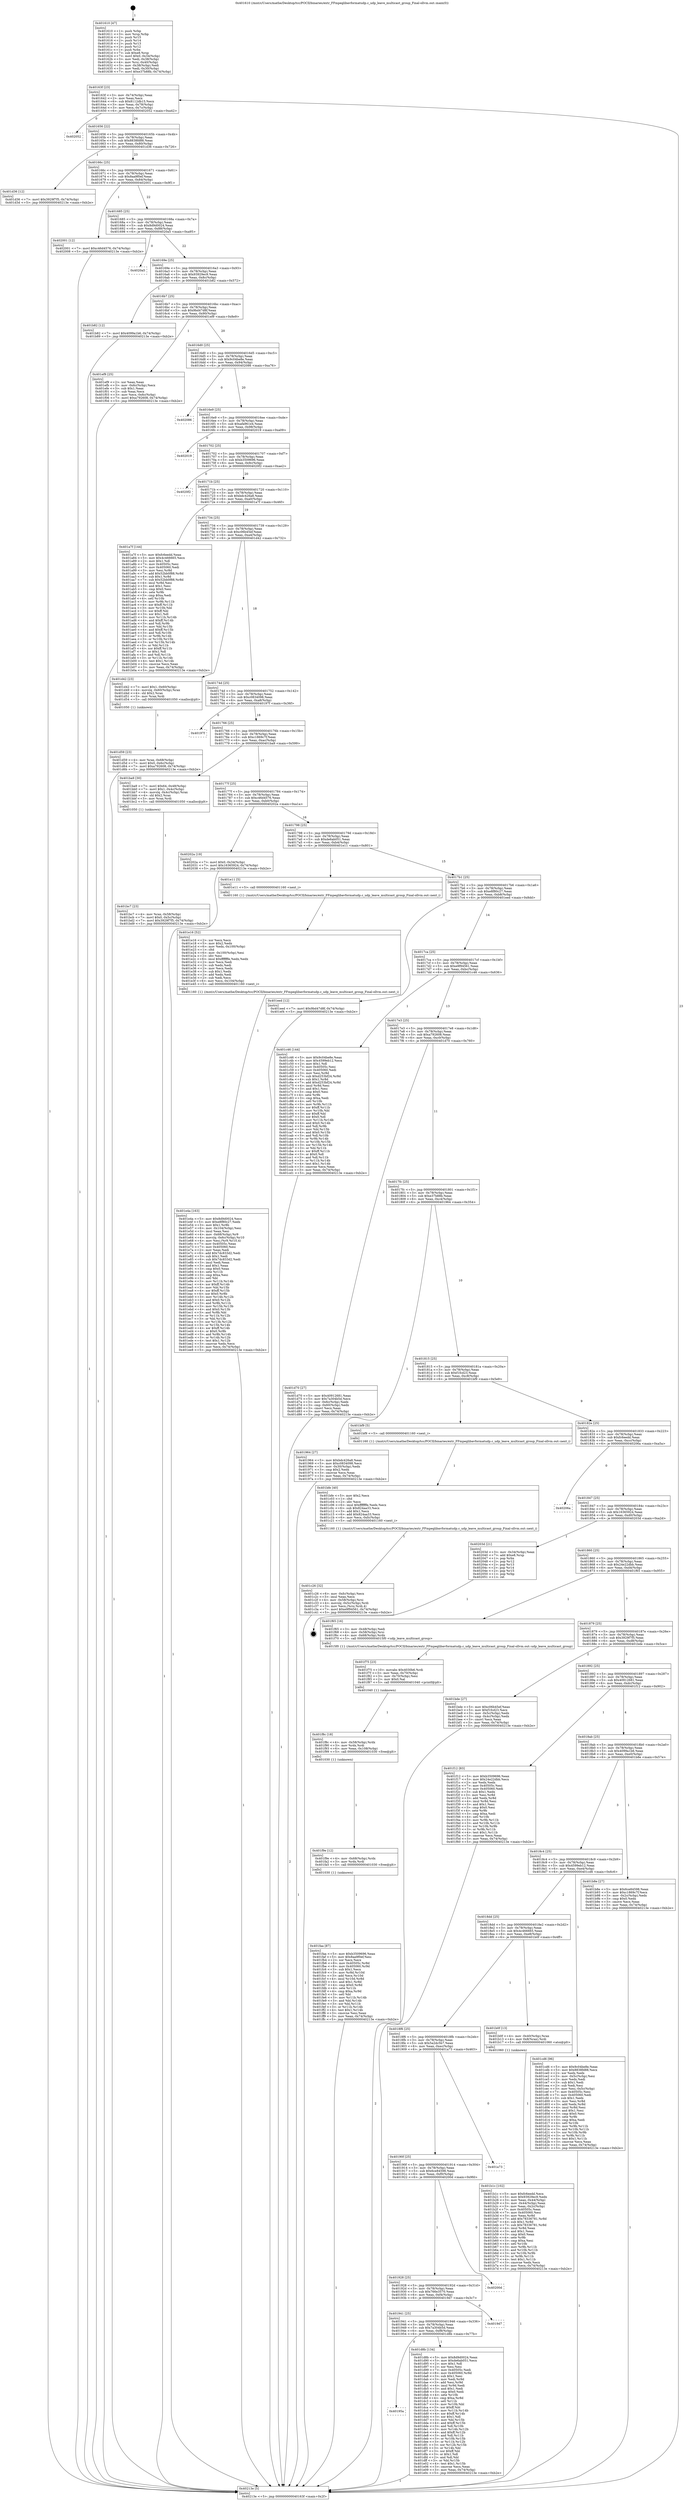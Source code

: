 digraph "0x401610" {
  label = "0x401610 (/mnt/c/Users/mathe/Desktop/tcc/POCII/binaries/extr_FFmpeglibavformatudp.c_udp_leave_multicast_group_Final-ollvm.out::main(0))"
  labelloc = "t"
  node[shape=record]

  Entry [label="",width=0.3,height=0.3,shape=circle,fillcolor=black,style=filled]
  "0x40163f" [label="{
     0x40163f [23]\l
     | [instrs]\l
     &nbsp;&nbsp;0x40163f \<+3\>: mov -0x74(%rbp),%eax\l
     &nbsp;&nbsp;0x401642 \<+2\>: mov %eax,%ecx\l
     &nbsp;&nbsp;0x401644 \<+6\>: sub $0x8112db15,%ecx\l
     &nbsp;&nbsp;0x40164a \<+3\>: mov %eax,-0x78(%rbp)\l
     &nbsp;&nbsp;0x40164d \<+3\>: mov %ecx,-0x7c(%rbp)\l
     &nbsp;&nbsp;0x401650 \<+6\>: je 0000000000402052 \<main+0xa42\>\l
  }"]
  "0x402052" [label="{
     0x402052\l
  }", style=dashed]
  "0x401656" [label="{
     0x401656 [22]\l
     | [instrs]\l
     &nbsp;&nbsp;0x401656 \<+5\>: jmp 000000000040165b \<main+0x4b\>\l
     &nbsp;&nbsp;0x40165b \<+3\>: mov -0x78(%rbp),%eax\l
     &nbsp;&nbsp;0x40165e \<+5\>: sub $0x8838fd88,%eax\l
     &nbsp;&nbsp;0x401663 \<+3\>: mov %eax,-0x80(%rbp)\l
     &nbsp;&nbsp;0x401666 \<+6\>: je 0000000000401d36 \<main+0x726\>\l
  }"]
  Exit [label="",width=0.3,height=0.3,shape=circle,fillcolor=black,style=filled,peripheries=2]
  "0x401d36" [label="{
     0x401d36 [12]\l
     | [instrs]\l
     &nbsp;&nbsp;0x401d36 \<+7\>: movl $0x3929f7f5,-0x74(%rbp)\l
     &nbsp;&nbsp;0x401d3d \<+5\>: jmp 000000000040213e \<main+0xb2e\>\l
  }"]
  "0x40166c" [label="{
     0x40166c [25]\l
     | [instrs]\l
     &nbsp;&nbsp;0x40166c \<+5\>: jmp 0000000000401671 \<main+0x61\>\l
     &nbsp;&nbsp;0x401671 \<+3\>: mov -0x78(%rbp),%eax\l
     &nbsp;&nbsp;0x401674 \<+5\>: sub $0x8aa9f0ef,%eax\l
     &nbsp;&nbsp;0x401679 \<+6\>: mov %eax,-0x84(%rbp)\l
     &nbsp;&nbsp;0x40167f \<+6\>: je 0000000000402001 \<main+0x9f1\>\l
  }"]
  "0x401faa" [label="{
     0x401faa [87]\l
     | [instrs]\l
     &nbsp;&nbsp;0x401faa \<+5\>: mov $0xb3509696,%eax\l
     &nbsp;&nbsp;0x401faf \<+5\>: mov $0x8aa9f0ef,%esi\l
     &nbsp;&nbsp;0x401fb4 \<+2\>: xor %ecx,%ecx\l
     &nbsp;&nbsp;0x401fb6 \<+8\>: mov 0x40505c,%r8d\l
     &nbsp;&nbsp;0x401fbe \<+8\>: mov 0x405060,%r9d\l
     &nbsp;&nbsp;0x401fc6 \<+3\>: sub $0x1,%ecx\l
     &nbsp;&nbsp;0x401fc9 \<+3\>: mov %r8d,%r10d\l
     &nbsp;&nbsp;0x401fcc \<+3\>: add %ecx,%r10d\l
     &nbsp;&nbsp;0x401fcf \<+4\>: imul %r10d,%r8d\l
     &nbsp;&nbsp;0x401fd3 \<+4\>: and $0x1,%r8d\l
     &nbsp;&nbsp;0x401fd7 \<+4\>: cmp $0x0,%r8d\l
     &nbsp;&nbsp;0x401fdb \<+4\>: sete %r11b\l
     &nbsp;&nbsp;0x401fdf \<+4\>: cmp $0xa,%r9d\l
     &nbsp;&nbsp;0x401fe3 \<+3\>: setl %bl\l
     &nbsp;&nbsp;0x401fe6 \<+3\>: mov %r11b,%r14b\l
     &nbsp;&nbsp;0x401fe9 \<+3\>: and %bl,%r14b\l
     &nbsp;&nbsp;0x401fec \<+3\>: xor %bl,%r11b\l
     &nbsp;&nbsp;0x401fef \<+3\>: or %r11b,%r14b\l
     &nbsp;&nbsp;0x401ff2 \<+4\>: test $0x1,%r14b\l
     &nbsp;&nbsp;0x401ff6 \<+3\>: cmovne %esi,%eax\l
     &nbsp;&nbsp;0x401ff9 \<+3\>: mov %eax,-0x74(%rbp)\l
     &nbsp;&nbsp;0x401ffc \<+5\>: jmp 000000000040213e \<main+0xb2e\>\l
  }"]
  "0x402001" [label="{
     0x402001 [12]\l
     | [instrs]\l
     &nbsp;&nbsp;0x402001 \<+7\>: movl $0xc46d4576,-0x74(%rbp)\l
     &nbsp;&nbsp;0x402008 \<+5\>: jmp 000000000040213e \<main+0xb2e\>\l
  }"]
  "0x401685" [label="{
     0x401685 [25]\l
     | [instrs]\l
     &nbsp;&nbsp;0x401685 \<+5\>: jmp 000000000040168a \<main+0x7a\>\l
     &nbsp;&nbsp;0x40168a \<+3\>: mov -0x78(%rbp),%eax\l
     &nbsp;&nbsp;0x40168d \<+5\>: sub $0x8d9d0024,%eax\l
     &nbsp;&nbsp;0x401692 \<+6\>: mov %eax,-0x88(%rbp)\l
     &nbsp;&nbsp;0x401698 \<+6\>: je 00000000004020a5 \<main+0xa95\>\l
  }"]
  "0x401f9e" [label="{
     0x401f9e [12]\l
     | [instrs]\l
     &nbsp;&nbsp;0x401f9e \<+4\>: mov -0x68(%rbp),%rdx\l
     &nbsp;&nbsp;0x401fa2 \<+3\>: mov %rdx,%rdi\l
     &nbsp;&nbsp;0x401fa5 \<+5\>: call 0000000000401030 \<free@plt\>\l
     | [calls]\l
     &nbsp;&nbsp;0x401030 \{1\} (unknown)\l
  }"]
  "0x4020a5" [label="{
     0x4020a5\l
  }", style=dashed]
  "0x40169e" [label="{
     0x40169e [25]\l
     | [instrs]\l
     &nbsp;&nbsp;0x40169e \<+5\>: jmp 00000000004016a3 \<main+0x93\>\l
     &nbsp;&nbsp;0x4016a3 \<+3\>: mov -0x78(%rbp),%eax\l
     &nbsp;&nbsp;0x4016a6 \<+5\>: sub $0x93929ec9,%eax\l
     &nbsp;&nbsp;0x4016ab \<+6\>: mov %eax,-0x8c(%rbp)\l
     &nbsp;&nbsp;0x4016b1 \<+6\>: je 0000000000401b82 \<main+0x572\>\l
  }"]
  "0x401f8c" [label="{
     0x401f8c [18]\l
     | [instrs]\l
     &nbsp;&nbsp;0x401f8c \<+4\>: mov -0x58(%rbp),%rdx\l
     &nbsp;&nbsp;0x401f90 \<+3\>: mov %rdx,%rdi\l
     &nbsp;&nbsp;0x401f93 \<+6\>: mov %eax,-0x108(%rbp)\l
     &nbsp;&nbsp;0x401f99 \<+5\>: call 0000000000401030 \<free@plt\>\l
     | [calls]\l
     &nbsp;&nbsp;0x401030 \{1\} (unknown)\l
  }"]
  "0x401b82" [label="{
     0x401b82 [12]\l
     | [instrs]\l
     &nbsp;&nbsp;0x401b82 \<+7\>: movl $0x4099a1b6,-0x74(%rbp)\l
     &nbsp;&nbsp;0x401b89 \<+5\>: jmp 000000000040213e \<main+0xb2e\>\l
  }"]
  "0x4016b7" [label="{
     0x4016b7 [25]\l
     | [instrs]\l
     &nbsp;&nbsp;0x4016b7 \<+5\>: jmp 00000000004016bc \<main+0xac\>\l
     &nbsp;&nbsp;0x4016bc \<+3\>: mov -0x78(%rbp),%eax\l
     &nbsp;&nbsp;0x4016bf \<+5\>: sub $0x9bd47d8f,%eax\l
     &nbsp;&nbsp;0x4016c4 \<+6\>: mov %eax,-0x90(%rbp)\l
     &nbsp;&nbsp;0x4016ca \<+6\>: je 0000000000401ef9 \<main+0x8e9\>\l
  }"]
  "0x401f75" [label="{
     0x401f75 [23]\l
     | [instrs]\l
     &nbsp;&nbsp;0x401f75 \<+10\>: movabs $0x4030b6,%rdi\l
     &nbsp;&nbsp;0x401f7f \<+3\>: mov %eax,-0x70(%rbp)\l
     &nbsp;&nbsp;0x401f82 \<+3\>: mov -0x70(%rbp),%esi\l
     &nbsp;&nbsp;0x401f85 \<+2\>: mov $0x0,%al\l
     &nbsp;&nbsp;0x401f87 \<+5\>: call 0000000000401040 \<printf@plt\>\l
     | [calls]\l
     &nbsp;&nbsp;0x401040 \{1\} (unknown)\l
  }"]
  "0x401ef9" [label="{
     0x401ef9 [25]\l
     | [instrs]\l
     &nbsp;&nbsp;0x401ef9 \<+2\>: xor %eax,%eax\l
     &nbsp;&nbsp;0x401efb \<+3\>: mov -0x6c(%rbp),%ecx\l
     &nbsp;&nbsp;0x401efe \<+3\>: sub $0x1,%eax\l
     &nbsp;&nbsp;0x401f01 \<+2\>: sub %eax,%ecx\l
     &nbsp;&nbsp;0x401f03 \<+3\>: mov %ecx,-0x6c(%rbp)\l
     &nbsp;&nbsp;0x401f06 \<+7\>: movl $0xa792608,-0x74(%rbp)\l
     &nbsp;&nbsp;0x401f0d \<+5\>: jmp 000000000040213e \<main+0xb2e\>\l
  }"]
  "0x4016d0" [label="{
     0x4016d0 [25]\l
     | [instrs]\l
     &nbsp;&nbsp;0x4016d0 \<+5\>: jmp 00000000004016d5 \<main+0xc5\>\l
     &nbsp;&nbsp;0x4016d5 \<+3\>: mov -0x78(%rbp),%eax\l
     &nbsp;&nbsp;0x4016d8 \<+5\>: sub $0x9c04be8e,%eax\l
     &nbsp;&nbsp;0x4016dd \<+6\>: mov %eax,-0x94(%rbp)\l
     &nbsp;&nbsp;0x4016e3 \<+6\>: je 0000000000402086 \<main+0xa76\>\l
  }"]
  "0x401e4a" [label="{
     0x401e4a [163]\l
     | [instrs]\l
     &nbsp;&nbsp;0x401e4a \<+5\>: mov $0x8d9d0024,%ecx\l
     &nbsp;&nbsp;0x401e4f \<+5\>: mov $0xe8f80c27,%edx\l
     &nbsp;&nbsp;0x401e54 \<+3\>: mov $0x1,%r8b\l
     &nbsp;&nbsp;0x401e57 \<+6\>: mov -0x104(%rbp),%esi\l
     &nbsp;&nbsp;0x401e5d \<+3\>: imul %eax,%esi\l
     &nbsp;&nbsp;0x401e60 \<+4\>: mov -0x68(%rbp),%r9\l
     &nbsp;&nbsp;0x401e64 \<+4\>: movslq -0x6c(%rbp),%r10\l
     &nbsp;&nbsp;0x401e68 \<+4\>: mov %esi,(%r9,%r10,4)\l
     &nbsp;&nbsp;0x401e6c \<+7\>: mov 0x40505c,%eax\l
     &nbsp;&nbsp;0x401e73 \<+7\>: mov 0x405060,%esi\l
     &nbsp;&nbsp;0x401e7a \<+2\>: mov %eax,%edi\l
     &nbsp;&nbsp;0x401e7c \<+6\>: add $0x7dc833d2,%edi\l
     &nbsp;&nbsp;0x401e82 \<+3\>: sub $0x1,%edi\l
     &nbsp;&nbsp;0x401e85 \<+6\>: sub $0x7dc833d2,%edi\l
     &nbsp;&nbsp;0x401e8b \<+3\>: imul %edi,%eax\l
     &nbsp;&nbsp;0x401e8e \<+3\>: and $0x1,%eax\l
     &nbsp;&nbsp;0x401e91 \<+3\>: cmp $0x0,%eax\l
     &nbsp;&nbsp;0x401e94 \<+4\>: sete %r11b\l
     &nbsp;&nbsp;0x401e98 \<+3\>: cmp $0xa,%esi\l
     &nbsp;&nbsp;0x401e9b \<+3\>: setl %bl\l
     &nbsp;&nbsp;0x401e9e \<+3\>: mov %r11b,%r14b\l
     &nbsp;&nbsp;0x401ea1 \<+4\>: xor $0xff,%r14b\l
     &nbsp;&nbsp;0x401ea5 \<+3\>: mov %bl,%r15b\l
     &nbsp;&nbsp;0x401ea8 \<+4\>: xor $0xff,%r15b\l
     &nbsp;&nbsp;0x401eac \<+4\>: xor $0x0,%r8b\l
     &nbsp;&nbsp;0x401eb0 \<+3\>: mov %r14b,%r12b\l
     &nbsp;&nbsp;0x401eb3 \<+4\>: and $0x0,%r12b\l
     &nbsp;&nbsp;0x401eb7 \<+3\>: and %r8b,%r11b\l
     &nbsp;&nbsp;0x401eba \<+3\>: mov %r15b,%r13b\l
     &nbsp;&nbsp;0x401ebd \<+4\>: and $0x0,%r13b\l
     &nbsp;&nbsp;0x401ec1 \<+3\>: and %r8b,%bl\l
     &nbsp;&nbsp;0x401ec4 \<+3\>: or %r11b,%r12b\l
     &nbsp;&nbsp;0x401ec7 \<+3\>: or %bl,%r13b\l
     &nbsp;&nbsp;0x401eca \<+3\>: xor %r13b,%r12b\l
     &nbsp;&nbsp;0x401ecd \<+3\>: or %r15b,%r14b\l
     &nbsp;&nbsp;0x401ed0 \<+4\>: xor $0xff,%r14b\l
     &nbsp;&nbsp;0x401ed4 \<+4\>: or $0x0,%r8b\l
     &nbsp;&nbsp;0x401ed8 \<+3\>: and %r8b,%r14b\l
     &nbsp;&nbsp;0x401edb \<+3\>: or %r14b,%r12b\l
     &nbsp;&nbsp;0x401ede \<+4\>: test $0x1,%r12b\l
     &nbsp;&nbsp;0x401ee2 \<+3\>: cmovne %edx,%ecx\l
     &nbsp;&nbsp;0x401ee5 \<+3\>: mov %ecx,-0x74(%rbp)\l
     &nbsp;&nbsp;0x401ee8 \<+5\>: jmp 000000000040213e \<main+0xb2e\>\l
  }"]
  "0x402086" [label="{
     0x402086\l
  }", style=dashed]
  "0x4016e9" [label="{
     0x4016e9 [25]\l
     | [instrs]\l
     &nbsp;&nbsp;0x4016e9 \<+5\>: jmp 00000000004016ee \<main+0xde\>\l
     &nbsp;&nbsp;0x4016ee \<+3\>: mov -0x78(%rbp),%eax\l
     &nbsp;&nbsp;0x4016f1 \<+5\>: sub $0xafa961e4,%eax\l
     &nbsp;&nbsp;0x4016f6 \<+6\>: mov %eax,-0x98(%rbp)\l
     &nbsp;&nbsp;0x4016fc \<+6\>: je 0000000000402019 \<main+0xa09\>\l
  }"]
  "0x401e16" [label="{
     0x401e16 [52]\l
     | [instrs]\l
     &nbsp;&nbsp;0x401e16 \<+2\>: xor %ecx,%ecx\l
     &nbsp;&nbsp;0x401e18 \<+5\>: mov $0x2,%edx\l
     &nbsp;&nbsp;0x401e1d \<+6\>: mov %edx,-0x100(%rbp)\l
     &nbsp;&nbsp;0x401e23 \<+1\>: cltd\l
     &nbsp;&nbsp;0x401e24 \<+6\>: mov -0x100(%rbp),%esi\l
     &nbsp;&nbsp;0x401e2a \<+2\>: idiv %esi\l
     &nbsp;&nbsp;0x401e2c \<+6\>: imul $0xfffffffe,%edx,%edx\l
     &nbsp;&nbsp;0x401e32 \<+2\>: mov %ecx,%edi\l
     &nbsp;&nbsp;0x401e34 \<+2\>: sub %edx,%edi\l
     &nbsp;&nbsp;0x401e36 \<+2\>: mov %ecx,%edx\l
     &nbsp;&nbsp;0x401e38 \<+3\>: sub $0x1,%edx\l
     &nbsp;&nbsp;0x401e3b \<+2\>: add %edx,%edi\l
     &nbsp;&nbsp;0x401e3d \<+2\>: sub %edi,%ecx\l
     &nbsp;&nbsp;0x401e3f \<+6\>: mov %ecx,-0x104(%rbp)\l
     &nbsp;&nbsp;0x401e45 \<+5\>: call 0000000000401160 \<next_i\>\l
     | [calls]\l
     &nbsp;&nbsp;0x401160 \{1\} (/mnt/c/Users/mathe/Desktop/tcc/POCII/binaries/extr_FFmpeglibavformatudp.c_udp_leave_multicast_group_Final-ollvm.out::next_i)\l
  }"]
  "0x402019" [label="{
     0x402019\l
  }", style=dashed]
  "0x401702" [label="{
     0x401702 [25]\l
     | [instrs]\l
     &nbsp;&nbsp;0x401702 \<+5\>: jmp 0000000000401707 \<main+0xf7\>\l
     &nbsp;&nbsp;0x401707 \<+3\>: mov -0x78(%rbp),%eax\l
     &nbsp;&nbsp;0x40170a \<+5\>: sub $0xb3509696,%eax\l
     &nbsp;&nbsp;0x40170f \<+6\>: mov %eax,-0x9c(%rbp)\l
     &nbsp;&nbsp;0x401715 \<+6\>: je 00000000004020f2 \<main+0xae2\>\l
  }"]
  "0x40195a" [label="{
     0x40195a\l
  }", style=dashed]
  "0x4020f2" [label="{
     0x4020f2\l
  }", style=dashed]
  "0x40171b" [label="{
     0x40171b [25]\l
     | [instrs]\l
     &nbsp;&nbsp;0x40171b \<+5\>: jmp 0000000000401720 \<main+0x110\>\l
     &nbsp;&nbsp;0x401720 \<+3\>: mov -0x78(%rbp),%eax\l
     &nbsp;&nbsp;0x401723 \<+5\>: sub $0xbdc426a8,%eax\l
     &nbsp;&nbsp;0x401728 \<+6\>: mov %eax,-0xa0(%rbp)\l
     &nbsp;&nbsp;0x40172e \<+6\>: je 0000000000401a7f \<main+0x46f\>\l
  }"]
  "0x401d8b" [label="{
     0x401d8b [134]\l
     | [instrs]\l
     &nbsp;&nbsp;0x401d8b \<+5\>: mov $0x8d9d0024,%eax\l
     &nbsp;&nbsp;0x401d90 \<+5\>: mov $0xde6ab051,%ecx\l
     &nbsp;&nbsp;0x401d95 \<+2\>: mov $0x1,%dl\l
     &nbsp;&nbsp;0x401d97 \<+2\>: xor %esi,%esi\l
     &nbsp;&nbsp;0x401d99 \<+7\>: mov 0x40505c,%edi\l
     &nbsp;&nbsp;0x401da0 \<+8\>: mov 0x405060,%r8d\l
     &nbsp;&nbsp;0x401da8 \<+3\>: sub $0x1,%esi\l
     &nbsp;&nbsp;0x401dab \<+3\>: mov %edi,%r9d\l
     &nbsp;&nbsp;0x401dae \<+3\>: add %esi,%r9d\l
     &nbsp;&nbsp;0x401db1 \<+4\>: imul %r9d,%edi\l
     &nbsp;&nbsp;0x401db5 \<+3\>: and $0x1,%edi\l
     &nbsp;&nbsp;0x401db8 \<+3\>: cmp $0x0,%edi\l
     &nbsp;&nbsp;0x401dbb \<+4\>: sete %r10b\l
     &nbsp;&nbsp;0x401dbf \<+4\>: cmp $0xa,%r8d\l
     &nbsp;&nbsp;0x401dc3 \<+4\>: setl %r11b\l
     &nbsp;&nbsp;0x401dc7 \<+3\>: mov %r10b,%bl\l
     &nbsp;&nbsp;0x401dca \<+3\>: xor $0xff,%bl\l
     &nbsp;&nbsp;0x401dcd \<+3\>: mov %r11b,%r14b\l
     &nbsp;&nbsp;0x401dd0 \<+4\>: xor $0xff,%r14b\l
     &nbsp;&nbsp;0x401dd4 \<+3\>: xor $0x1,%dl\l
     &nbsp;&nbsp;0x401dd7 \<+3\>: mov %bl,%r15b\l
     &nbsp;&nbsp;0x401dda \<+4\>: and $0xff,%r15b\l
     &nbsp;&nbsp;0x401dde \<+3\>: and %dl,%r10b\l
     &nbsp;&nbsp;0x401de1 \<+3\>: mov %r14b,%r12b\l
     &nbsp;&nbsp;0x401de4 \<+4\>: and $0xff,%r12b\l
     &nbsp;&nbsp;0x401de8 \<+3\>: and %dl,%r11b\l
     &nbsp;&nbsp;0x401deb \<+3\>: or %r10b,%r15b\l
     &nbsp;&nbsp;0x401dee \<+3\>: or %r11b,%r12b\l
     &nbsp;&nbsp;0x401df1 \<+3\>: xor %r12b,%r15b\l
     &nbsp;&nbsp;0x401df4 \<+3\>: or %r14b,%bl\l
     &nbsp;&nbsp;0x401df7 \<+3\>: xor $0xff,%bl\l
     &nbsp;&nbsp;0x401dfa \<+3\>: or $0x1,%dl\l
     &nbsp;&nbsp;0x401dfd \<+2\>: and %dl,%bl\l
     &nbsp;&nbsp;0x401dff \<+3\>: or %bl,%r15b\l
     &nbsp;&nbsp;0x401e02 \<+4\>: test $0x1,%r15b\l
     &nbsp;&nbsp;0x401e06 \<+3\>: cmovne %ecx,%eax\l
     &nbsp;&nbsp;0x401e09 \<+3\>: mov %eax,-0x74(%rbp)\l
     &nbsp;&nbsp;0x401e0c \<+5\>: jmp 000000000040213e \<main+0xb2e\>\l
  }"]
  "0x401a7f" [label="{
     0x401a7f [144]\l
     | [instrs]\l
     &nbsp;&nbsp;0x401a7f \<+5\>: mov $0xfc6eedd,%eax\l
     &nbsp;&nbsp;0x401a84 \<+5\>: mov $0x4c466665,%ecx\l
     &nbsp;&nbsp;0x401a89 \<+2\>: mov $0x1,%dl\l
     &nbsp;&nbsp;0x401a8b \<+7\>: mov 0x40505c,%esi\l
     &nbsp;&nbsp;0x401a92 \<+7\>: mov 0x405060,%edi\l
     &nbsp;&nbsp;0x401a99 \<+3\>: mov %esi,%r8d\l
     &nbsp;&nbsp;0x401a9c \<+7\>: add $0x52bb0f88,%r8d\l
     &nbsp;&nbsp;0x401aa3 \<+4\>: sub $0x1,%r8d\l
     &nbsp;&nbsp;0x401aa7 \<+7\>: sub $0x52bb0f88,%r8d\l
     &nbsp;&nbsp;0x401aae \<+4\>: imul %r8d,%esi\l
     &nbsp;&nbsp;0x401ab2 \<+3\>: and $0x1,%esi\l
     &nbsp;&nbsp;0x401ab5 \<+3\>: cmp $0x0,%esi\l
     &nbsp;&nbsp;0x401ab8 \<+4\>: sete %r9b\l
     &nbsp;&nbsp;0x401abc \<+3\>: cmp $0xa,%edi\l
     &nbsp;&nbsp;0x401abf \<+4\>: setl %r10b\l
     &nbsp;&nbsp;0x401ac3 \<+3\>: mov %r9b,%r11b\l
     &nbsp;&nbsp;0x401ac6 \<+4\>: xor $0xff,%r11b\l
     &nbsp;&nbsp;0x401aca \<+3\>: mov %r10b,%bl\l
     &nbsp;&nbsp;0x401acd \<+3\>: xor $0xff,%bl\l
     &nbsp;&nbsp;0x401ad0 \<+3\>: xor $0x1,%dl\l
     &nbsp;&nbsp;0x401ad3 \<+3\>: mov %r11b,%r14b\l
     &nbsp;&nbsp;0x401ad6 \<+4\>: and $0xff,%r14b\l
     &nbsp;&nbsp;0x401ada \<+3\>: and %dl,%r9b\l
     &nbsp;&nbsp;0x401add \<+3\>: mov %bl,%r15b\l
     &nbsp;&nbsp;0x401ae0 \<+4\>: and $0xff,%r15b\l
     &nbsp;&nbsp;0x401ae4 \<+3\>: and %dl,%r10b\l
     &nbsp;&nbsp;0x401ae7 \<+3\>: or %r9b,%r14b\l
     &nbsp;&nbsp;0x401aea \<+3\>: or %r10b,%r15b\l
     &nbsp;&nbsp;0x401aed \<+3\>: xor %r15b,%r14b\l
     &nbsp;&nbsp;0x401af0 \<+3\>: or %bl,%r11b\l
     &nbsp;&nbsp;0x401af3 \<+4\>: xor $0xff,%r11b\l
     &nbsp;&nbsp;0x401af7 \<+3\>: or $0x1,%dl\l
     &nbsp;&nbsp;0x401afa \<+3\>: and %dl,%r11b\l
     &nbsp;&nbsp;0x401afd \<+3\>: or %r11b,%r14b\l
     &nbsp;&nbsp;0x401b00 \<+4\>: test $0x1,%r14b\l
     &nbsp;&nbsp;0x401b04 \<+3\>: cmovne %ecx,%eax\l
     &nbsp;&nbsp;0x401b07 \<+3\>: mov %eax,-0x74(%rbp)\l
     &nbsp;&nbsp;0x401b0a \<+5\>: jmp 000000000040213e \<main+0xb2e\>\l
  }"]
  "0x401734" [label="{
     0x401734 [25]\l
     | [instrs]\l
     &nbsp;&nbsp;0x401734 \<+5\>: jmp 0000000000401739 \<main+0x129\>\l
     &nbsp;&nbsp;0x401739 \<+3\>: mov -0x78(%rbp),%eax\l
     &nbsp;&nbsp;0x40173c \<+5\>: sub $0xc06b45ef,%eax\l
     &nbsp;&nbsp;0x401741 \<+6\>: mov %eax,-0xa4(%rbp)\l
     &nbsp;&nbsp;0x401747 \<+6\>: je 0000000000401d42 \<main+0x732\>\l
  }"]
  "0x401941" [label="{
     0x401941 [25]\l
     | [instrs]\l
     &nbsp;&nbsp;0x401941 \<+5\>: jmp 0000000000401946 \<main+0x336\>\l
     &nbsp;&nbsp;0x401946 \<+3\>: mov -0x78(%rbp),%eax\l
     &nbsp;&nbsp;0x401949 \<+5\>: sub $0x7a304b5d,%eax\l
     &nbsp;&nbsp;0x40194e \<+6\>: mov %eax,-0xf8(%rbp)\l
     &nbsp;&nbsp;0x401954 \<+6\>: je 0000000000401d8b \<main+0x77b\>\l
  }"]
  "0x401d42" [label="{
     0x401d42 [23]\l
     | [instrs]\l
     &nbsp;&nbsp;0x401d42 \<+7\>: movl $0x1,-0x60(%rbp)\l
     &nbsp;&nbsp;0x401d49 \<+4\>: movslq -0x60(%rbp),%rax\l
     &nbsp;&nbsp;0x401d4d \<+4\>: shl $0x2,%rax\l
     &nbsp;&nbsp;0x401d51 \<+3\>: mov %rax,%rdi\l
     &nbsp;&nbsp;0x401d54 \<+5\>: call 0000000000401050 \<malloc@plt\>\l
     | [calls]\l
     &nbsp;&nbsp;0x401050 \{1\} (unknown)\l
  }"]
  "0x40174d" [label="{
     0x40174d [25]\l
     | [instrs]\l
     &nbsp;&nbsp;0x40174d \<+5\>: jmp 0000000000401752 \<main+0x142\>\l
     &nbsp;&nbsp;0x401752 \<+3\>: mov -0x78(%rbp),%eax\l
     &nbsp;&nbsp;0x401755 \<+5\>: sub $0xc0834098,%eax\l
     &nbsp;&nbsp;0x40175a \<+6\>: mov %eax,-0xa8(%rbp)\l
     &nbsp;&nbsp;0x401760 \<+6\>: je 000000000040197f \<main+0x36f\>\l
  }"]
  "0x4019d7" [label="{
     0x4019d7\l
  }", style=dashed]
  "0x40197f" [label="{
     0x40197f\l
  }", style=dashed]
  "0x401766" [label="{
     0x401766 [25]\l
     | [instrs]\l
     &nbsp;&nbsp;0x401766 \<+5\>: jmp 000000000040176b \<main+0x15b\>\l
     &nbsp;&nbsp;0x40176b \<+3\>: mov -0x78(%rbp),%eax\l
     &nbsp;&nbsp;0x40176e \<+5\>: sub $0xc1869c7f,%eax\l
     &nbsp;&nbsp;0x401773 \<+6\>: mov %eax,-0xac(%rbp)\l
     &nbsp;&nbsp;0x401779 \<+6\>: je 0000000000401ba9 \<main+0x599\>\l
  }"]
  "0x401928" [label="{
     0x401928 [25]\l
     | [instrs]\l
     &nbsp;&nbsp;0x401928 \<+5\>: jmp 000000000040192d \<main+0x31d\>\l
     &nbsp;&nbsp;0x40192d \<+3\>: mov -0x78(%rbp),%eax\l
     &nbsp;&nbsp;0x401930 \<+5\>: sub $0x766e3570,%eax\l
     &nbsp;&nbsp;0x401935 \<+6\>: mov %eax,-0xf4(%rbp)\l
     &nbsp;&nbsp;0x40193b \<+6\>: je 00000000004019d7 \<main+0x3c7\>\l
  }"]
  "0x401ba9" [label="{
     0x401ba9 [30]\l
     | [instrs]\l
     &nbsp;&nbsp;0x401ba9 \<+7\>: movl $0x64,-0x48(%rbp)\l
     &nbsp;&nbsp;0x401bb0 \<+7\>: movl $0x1,-0x4c(%rbp)\l
     &nbsp;&nbsp;0x401bb7 \<+4\>: movslq -0x4c(%rbp),%rax\l
     &nbsp;&nbsp;0x401bbb \<+4\>: shl $0x2,%rax\l
     &nbsp;&nbsp;0x401bbf \<+3\>: mov %rax,%rdi\l
     &nbsp;&nbsp;0x401bc2 \<+5\>: call 0000000000401050 \<malloc@plt\>\l
     | [calls]\l
     &nbsp;&nbsp;0x401050 \{1\} (unknown)\l
  }"]
  "0x40177f" [label="{
     0x40177f [25]\l
     | [instrs]\l
     &nbsp;&nbsp;0x40177f \<+5\>: jmp 0000000000401784 \<main+0x174\>\l
     &nbsp;&nbsp;0x401784 \<+3\>: mov -0x78(%rbp),%eax\l
     &nbsp;&nbsp;0x401787 \<+5\>: sub $0xc46d4576,%eax\l
     &nbsp;&nbsp;0x40178c \<+6\>: mov %eax,-0xb0(%rbp)\l
     &nbsp;&nbsp;0x401792 \<+6\>: je 000000000040202a \<main+0xa1a\>\l
  }"]
  "0x40200d" [label="{
     0x40200d\l
  }", style=dashed]
  "0x40202a" [label="{
     0x40202a [19]\l
     | [instrs]\l
     &nbsp;&nbsp;0x40202a \<+7\>: movl $0x0,-0x34(%rbp)\l
     &nbsp;&nbsp;0x402031 \<+7\>: movl $0x16365924,-0x74(%rbp)\l
     &nbsp;&nbsp;0x402038 \<+5\>: jmp 000000000040213e \<main+0xb2e\>\l
  }"]
  "0x401798" [label="{
     0x401798 [25]\l
     | [instrs]\l
     &nbsp;&nbsp;0x401798 \<+5\>: jmp 000000000040179d \<main+0x18d\>\l
     &nbsp;&nbsp;0x40179d \<+3\>: mov -0x78(%rbp),%eax\l
     &nbsp;&nbsp;0x4017a0 \<+5\>: sub $0xde6ab051,%eax\l
     &nbsp;&nbsp;0x4017a5 \<+6\>: mov %eax,-0xb4(%rbp)\l
     &nbsp;&nbsp;0x4017ab \<+6\>: je 0000000000401e11 \<main+0x801\>\l
  }"]
  "0x40190f" [label="{
     0x40190f [25]\l
     | [instrs]\l
     &nbsp;&nbsp;0x40190f \<+5\>: jmp 0000000000401914 \<main+0x304\>\l
     &nbsp;&nbsp;0x401914 \<+3\>: mov -0x78(%rbp),%eax\l
     &nbsp;&nbsp;0x401917 \<+5\>: sub $0x6ce84598,%eax\l
     &nbsp;&nbsp;0x40191c \<+6\>: mov %eax,-0xf0(%rbp)\l
     &nbsp;&nbsp;0x401922 \<+6\>: je 000000000040200d \<main+0x9fd\>\l
  }"]
  "0x401e11" [label="{
     0x401e11 [5]\l
     | [instrs]\l
     &nbsp;&nbsp;0x401e11 \<+5\>: call 0000000000401160 \<next_i\>\l
     | [calls]\l
     &nbsp;&nbsp;0x401160 \{1\} (/mnt/c/Users/mathe/Desktop/tcc/POCII/binaries/extr_FFmpeglibavformatudp.c_udp_leave_multicast_group_Final-ollvm.out::next_i)\l
  }"]
  "0x4017b1" [label="{
     0x4017b1 [25]\l
     | [instrs]\l
     &nbsp;&nbsp;0x4017b1 \<+5\>: jmp 00000000004017b6 \<main+0x1a6\>\l
     &nbsp;&nbsp;0x4017b6 \<+3\>: mov -0x78(%rbp),%eax\l
     &nbsp;&nbsp;0x4017b9 \<+5\>: sub $0xe8f80c27,%eax\l
     &nbsp;&nbsp;0x4017be \<+6\>: mov %eax,-0xb8(%rbp)\l
     &nbsp;&nbsp;0x4017c4 \<+6\>: je 0000000000401eed \<main+0x8dd\>\l
  }"]
  "0x401a73" [label="{
     0x401a73\l
  }", style=dashed]
  "0x401eed" [label="{
     0x401eed [12]\l
     | [instrs]\l
     &nbsp;&nbsp;0x401eed \<+7\>: movl $0x9bd47d8f,-0x74(%rbp)\l
     &nbsp;&nbsp;0x401ef4 \<+5\>: jmp 000000000040213e \<main+0xb2e\>\l
  }"]
  "0x4017ca" [label="{
     0x4017ca [25]\l
     | [instrs]\l
     &nbsp;&nbsp;0x4017ca \<+5\>: jmp 00000000004017cf \<main+0x1bf\>\l
     &nbsp;&nbsp;0x4017cf \<+3\>: mov -0x78(%rbp),%eax\l
     &nbsp;&nbsp;0x4017d2 \<+5\>: sub $0xe9f94561,%eax\l
     &nbsp;&nbsp;0x4017d7 \<+6\>: mov %eax,-0xbc(%rbp)\l
     &nbsp;&nbsp;0x4017dd \<+6\>: je 0000000000401c46 \<main+0x636\>\l
  }"]
  "0x401d59" [label="{
     0x401d59 [23]\l
     | [instrs]\l
     &nbsp;&nbsp;0x401d59 \<+4\>: mov %rax,-0x68(%rbp)\l
     &nbsp;&nbsp;0x401d5d \<+7\>: movl $0x0,-0x6c(%rbp)\l
     &nbsp;&nbsp;0x401d64 \<+7\>: movl $0xa792608,-0x74(%rbp)\l
     &nbsp;&nbsp;0x401d6b \<+5\>: jmp 000000000040213e \<main+0xb2e\>\l
  }"]
  "0x401c46" [label="{
     0x401c46 [144]\l
     | [instrs]\l
     &nbsp;&nbsp;0x401c46 \<+5\>: mov $0x9c04be8e,%eax\l
     &nbsp;&nbsp;0x401c4b \<+5\>: mov $0x4599eb12,%ecx\l
     &nbsp;&nbsp;0x401c50 \<+2\>: mov $0x1,%dl\l
     &nbsp;&nbsp;0x401c52 \<+7\>: mov 0x40505c,%esi\l
     &nbsp;&nbsp;0x401c59 \<+7\>: mov 0x405060,%edi\l
     &nbsp;&nbsp;0x401c60 \<+3\>: mov %esi,%r8d\l
     &nbsp;&nbsp;0x401c63 \<+7\>: sub $0xd253bf24,%r8d\l
     &nbsp;&nbsp;0x401c6a \<+4\>: sub $0x1,%r8d\l
     &nbsp;&nbsp;0x401c6e \<+7\>: add $0xd253bf24,%r8d\l
     &nbsp;&nbsp;0x401c75 \<+4\>: imul %r8d,%esi\l
     &nbsp;&nbsp;0x401c79 \<+3\>: and $0x1,%esi\l
     &nbsp;&nbsp;0x401c7c \<+3\>: cmp $0x0,%esi\l
     &nbsp;&nbsp;0x401c7f \<+4\>: sete %r9b\l
     &nbsp;&nbsp;0x401c83 \<+3\>: cmp $0xa,%edi\l
     &nbsp;&nbsp;0x401c86 \<+4\>: setl %r10b\l
     &nbsp;&nbsp;0x401c8a \<+3\>: mov %r9b,%r11b\l
     &nbsp;&nbsp;0x401c8d \<+4\>: xor $0xff,%r11b\l
     &nbsp;&nbsp;0x401c91 \<+3\>: mov %r10b,%bl\l
     &nbsp;&nbsp;0x401c94 \<+3\>: xor $0xff,%bl\l
     &nbsp;&nbsp;0x401c97 \<+3\>: xor $0x0,%dl\l
     &nbsp;&nbsp;0x401c9a \<+3\>: mov %r11b,%r14b\l
     &nbsp;&nbsp;0x401c9d \<+4\>: and $0x0,%r14b\l
     &nbsp;&nbsp;0x401ca1 \<+3\>: and %dl,%r9b\l
     &nbsp;&nbsp;0x401ca4 \<+3\>: mov %bl,%r15b\l
     &nbsp;&nbsp;0x401ca7 \<+4\>: and $0x0,%r15b\l
     &nbsp;&nbsp;0x401cab \<+3\>: and %dl,%r10b\l
     &nbsp;&nbsp;0x401cae \<+3\>: or %r9b,%r14b\l
     &nbsp;&nbsp;0x401cb1 \<+3\>: or %r10b,%r15b\l
     &nbsp;&nbsp;0x401cb4 \<+3\>: xor %r15b,%r14b\l
     &nbsp;&nbsp;0x401cb7 \<+3\>: or %bl,%r11b\l
     &nbsp;&nbsp;0x401cba \<+4\>: xor $0xff,%r11b\l
     &nbsp;&nbsp;0x401cbe \<+3\>: or $0x0,%dl\l
     &nbsp;&nbsp;0x401cc1 \<+3\>: and %dl,%r11b\l
     &nbsp;&nbsp;0x401cc4 \<+3\>: or %r11b,%r14b\l
     &nbsp;&nbsp;0x401cc7 \<+4\>: test $0x1,%r14b\l
     &nbsp;&nbsp;0x401ccb \<+3\>: cmovne %ecx,%eax\l
     &nbsp;&nbsp;0x401cce \<+3\>: mov %eax,-0x74(%rbp)\l
     &nbsp;&nbsp;0x401cd1 \<+5\>: jmp 000000000040213e \<main+0xb2e\>\l
  }"]
  "0x4017e3" [label="{
     0x4017e3 [25]\l
     | [instrs]\l
     &nbsp;&nbsp;0x4017e3 \<+5\>: jmp 00000000004017e8 \<main+0x1d8\>\l
     &nbsp;&nbsp;0x4017e8 \<+3\>: mov -0x78(%rbp),%eax\l
     &nbsp;&nbsp;0x4017eb \<+5\>: sub $0xa792608,%eax\l
     &nbsp;&nbsp;0x4017f0 \<+6\>: mov %eax,-0xc0(%rbp)\l
     &nbsp;&nbsp;0x4017f6 \<+6\>: je 0000000000401d70 \<main+0x760\>\l
  }"]
  "0x401c26" [label="{
     0x401c26 [32]\l
     | [instrs]\l
     &nbsp;&nbsp;0x401c26 \<+6\>: mov -0xfc(%rbp),%ecx\l
     &nbsp;&nbsp;0x401c2c \<+3\>: imul %eax,%ecx\l
     &nbsp;&nbsp;0x401c2f \<+4\>: mov -0x58(%rbp),%rsi\l
     &nbsp;&nbsp;0x401c33 \<+4\>: movslq -0x5c(%rbp),%rdi\l
     &nbsp;&nbsp;0x401c37 \<+3\>: mov %ecx,(%rsi,%rdi,4)\l
     &nbsp;&nbsp;0x401c3a \<+7\>: movl $0xe9f94561,-0x74(%rbp)\l
     &nbsp;&nbsp;0x401c41 \<+5\>: jmp 000000000040213e \<main+0xb2e\>\l
  }"]
  "0x401d70" [label="{
     0x401d70 [27]\l
     | [instrs]\l
     &nbsp;&nbsp;0x401d70 \<+5\>: mov $0x40912681,%eax\l
     &nbsp;&nbsp;0x401d75 \<+5\>: mov $0x7a304b5d,%ecx\l
     &nbsp;&nbsp;0x401d7a \<+3\>: mov -0x6c(%rbp),%edx\l
     &nbsp;&nbsp;0x401d7d \<+3\>: cmp -0x60(%rbp),%edx\l
     &nbsp;&nbsp;0x401d80 \<+3\>: cmovl %ecx,%eax\l
     &nbsp;&nbsp;0x401d83 \<+3\>: mov %eax,-0x74(%rbp)\l
     &nbsp;&nbsp;0x401d86 \<+5\>: jmp 000000000040213e \<main+0xb2e\>\l
  }"]
  "0x4017fc" [label="{
     0x4017fc [25]\l
     | [instrs]\l
     &nbsp;&nbsp;0x4017fc \<+5\>: jmp 0000000000401801 \<main+0x1f1\>\l
     &nbsp;&nbsp;0x401801 \<+3\>: mov -0x78(%rbp),%eax\l
     &nbsp;&nbsp;0x401804 \<+5\>: sub $0xe37b88b,%eax\l
     &nbsp;&nbsp;0x401809 \<+6\>: mov %eax,-0xc4(%rbp)\l
     &nbsp;&nbsp;0x40180f \<+6\>: je 0000000000401964 \<main+0x354\>\l
  }"]
  "0x401bfe" [label="{
     0x401bfe [40]\l
     | [instrs]\l
     &nbsp;&nbsp;0x401bfe \<+5\>: mov $0x2,%ecx\l
     &nbsp;&nbsp;0x401c03 \<+1\>: cltd\l
     &nbsp;&nbsp;0x401c04 \<+2\>: idiv %ecx\l
     &nbsp;&nbsp;0x401c06 \<+6\>: imul $0xfffffffe,%edx,%ecx\l
     &nbsp;&nbsp;0x401c0c \<+6\>: sub $0x824aa33,%ecx\l
     &nbsp;&nbsp;0x401c12 \<+3\>: add $0x1,%ecx\l
     &nbsp;&nbsp;0x401c15 \<+6\>: add $0x824aa33,%ecx\l
     &nbsp;&nbsp;0x401c1b \<+6\>: mov %ecx,-0xfc(%rbp)\l
     &nbsp;&nbsp;0x401c21 \<+5\>: call 0000000000401160 \<next_i\>\l
     | [calls]\l
     &nbsp;&nbsp;0x401160 \{1\} (/mnt/c/Users/mathe/Desktop/tcc/POCII/binaries/extr_FFmpeglibavformatudp.c_udp_leave_multicast_group_Final-ollvm.out::next_i)\l
  }"]
  "0x401964" [label="{
     0x401964 [27]\l
     | [instrs]\l
     &nbsp;&nbsp;0x401964 \<+5\>: mov $0xbdc426a8,%eax\l
     &nbsp;&nbsp;0x401969 \<+5\>: mov $0xc0834098,%ecx\l
     &nbsp;&nbsp;0x40196e \<+3\>: mov -0x30(%rbp),%edx\l
     &nbsp;&nbsp;0x401971 \<+3\>: cmp $0x2,%edx\l
     &nbsp;&nbsp;0x401974 \<+3\>: cmovne %ecx,%eax\l
     &nbsp;&nbsp;0x401977 \<+3\>: mov %eax,-0x74(%rbp)\l
     &nbsp;&nbsp;0x40197a \<+5\>: jmp 000000000040213e \<main+0xb2e\>\l
  }"]
  "0x401815" [label="{
     0x401815 [25]\l
     | [instrs]\l
     &nbsp;&nbsp;0x401815 \<+5\>: jmp 000000000040181a \<main+0x20a\>\l
     &nbsp;&nbsp;0x40181a \<+3\>: mov -0x78(%rbp),%eax\l
     &nbsp;&nbsp;0x40181d \<+5\>: sub $0xf1fcd23,%eax\l
     &nbsp;&nbsp;0x401822 \<+6\>: mov %eax,-0xc8(%rbp)\l
     &nbsp;&nbsp;0x401828 \<+6\>: je 0000000000401bf9 \<main+0x5e9\>\l
  }"]
  "0x40213e" [label="{
     0x40213e [5]\l
     | [instrs]\l
     &nbsp;&nbsp;0x40213e \<+5\>: jmp 000000000040163f \<main+0x2f\>\l
  }"]
  "0x401610" [label="{
     0x401610 [47]\l
     | [instrs]\l
     &nbsp;&nbsp;0x401610 \<+1\>: push %rbp\l
     &nbsp;&nbsp;0x401611 \<+3\>: mov %rsp,%rbp\l
     &nbsp;&nbsp;0x401614 \<+2\>: push %r15\l
     &nbsp;&nbsp;0x401616 \<+2\>: push %r14\l
     &nbsp;&nbsp;0x401618 \<+2\>: push %r13\l
     &nbsp;&nbsp;0x40161a \<+2\>: push %r12\l
     &nbsp;&nbsp;0x40161c \<+1\>: push %rbx\l
     &nbsp;&nbsp;0x40161d \<+7\>: sub $0xe8,%rsp\l
     &nbsp;&nbsp;0x401624 \<+7\>: movl $0x0,-0x34(%rbp)\l
     &nbsp;&nbsp;0x40162b \<+3\>: mov %edi,-0x38(%rbp)\l
     &nbsp;&nbsp;0x40162e \<+4\>: mov %rsi,-0x40(%rbp)\l
     &nbsp;&nbsp;0x401632 \<+3\>: mov -0x38(%rbp),%edi\l
     &nbsp;&nbsp;0x401635 \<+3\>: mov %edi,-0x30(%rbp)\l
     &nbsp;&nbsp;0x401638 \<+7\>: movl $0xe37b88b,-0x74(%rbp)\l
  }"]
  "0x401bc7" [label="{
     0x401bc7 [23]\l
     | [instrs]\l
     &nbsp;&nbsp;0x401bc7 \<+4\>: mov %rax,-0x58(%rbp)\l
     &nbsp;&nbsp;0x401bcb \<+7\>: movl $0x0,-0x5c(%rbp)\l
     &nbsp;&nbsp;0x401bd2 \<+7\>: movl $0x3929f7f5,-0x74(%rbp)\l
     &nbsp;&nbsp;0x401bd9 \<+5\>: jmp 000000000040213e \<main+0xb2e\>\l
  }"]
  "0x401bf9" [label="{
     0x401bf9 [5]\l
     | [instrs]\l
     &nbsp;&nbsp;0x401bf9 \<+5\>: call 0000000000401160 \<next_i\>\l
     | [calls]\l
     &nbsp;&nbsp;0x401160 \{1\} (/mnt/c/Users/mathe/Desktop/tcc/POCII/binaries/extr_FFmpeglibavformatudp.c_udp_leave_multicast_group_Final-ollvm.out::next_i)\l
  }"]
  "0x40182e" [label="{
     0x40182e [25]\l
     | [instrs]\l
     &nbsp;&nbsp;0x40182e \<+5\>: jmp 0000000000401833 \<main+0x223\>\l
     &nbsp;&nbsp;0x401833 \<+3\>: mov -0x78(%rbp),%eax\l
     &nbsp;&nbsp;0x401836 \<+5\>: sub $0xfc6eedd,%eax\l
     &nbsp;&nbsp;0x40183b \<+6\>: mov %eax,-0xcc(%rbp)\l
     &nbsp;&nbsp;0x401841 \<+6\>: je 000000000040206a \<main+0xa5a\>\l
  }"]
  "0x401b1c" [label="{
     0x401b1c [102]\l
     | [instrs]\l
     &nbsp;&nbsp;0x401b1c \<+5\>: mov $0xfc6eedd,%ecx\l
     &nbsp;&nbsp;0x401b21 \<+5\>: mov $0x93929ec9,%edx\l
     &nbsp;&nbsp;0x401b26 \<+3\>: mov %eax,-0x44(%rbp)\l
     &nbsp;&nbsp;0x401b29 \<+3\>: mov -0x44(%rbp),%eax\l
     &nbsp;&nbsp;0x401b2c \<+3\>: mov %eax,-0x2c(%rbp)\l
     &nbsp;&nbsp;0x401b2f \<+7\>: mov 0x40505c,%eax\l
     &nbsp;&nbsp;0x401b36 \<+7\>: mov 0x405060,%esi\l
     &nbsp;&nbsp;0x401b3d \<+3\>: mov %eax,%r8d\l
     &nbsp;&nbsp;0x401b40 \<+7\>: add $0x78336781,%r8d\l
     &nbsp;&nbsp;0x401b47 \<+4\>: sub $0x1,%r8d\l
     &nbsp;&nbsp;0x401b4b \<+7\>: sub $0x78336781,%r8d\l
     &nbsp;&nbsp;0x401b52 \<+4\>: imul %r8d,%eax\l
     &nbsp;&nbsp;0x401b56 \<+3\>: and $0x1,%eax\l
     &nbsp;&nbsp;0x401b59 \<+3\>: cmp $0x0,%eax\l
     &nbsp;&nbsp;0x401b5c \<+4\>: sete %r9b\l
     &nbsp;&nbsp;0x401b60 \<+3\>: cmp $0xa,%esi\l
     &nbsp;&nbsp;0x401b63 \<+4\>: setl %r10b\l
     &nbsp;&nbsp;0x401b67 \<+3\>: mov %r9b,%r11b\l
     &nbsp;&nbsp;0x401b6a \<+3\>: and %r10b,%r11b\l
     &nbsp;&nbsp;0x401b6d \<+3\>: xor %r10b,%r9b\l
     &nbsp;&nbsp;0x401b70 \<+3\>: or %r9b,%r11b\l
     &nbsp;&nbsp;0x401b73 \<+4\>: test $0x1,%r11b\l
     &nbsp;&nbsp;0x401b77 \<+3\>: cmovne %edx,%ecx\l
     &nbsp;&nbsp;0x401b7a \<+3\>: mov %ecx,-0x74(%rbp)\l
     &nbsp;&nbsp;0x401b7d \<+5\>: jmp 000000000040213e \<main+0xb2e\>\l
  }"]
  "0x40206a" [label="{
     0x40206a\l
  }", style=dashed]
  "0x401847" [label="{
     0x401847 [25]\l
     | [instrs]\l
     &nbsp;&nbsp;0x401847 \<+5\>: jmp 000000000040184c \<main+0x23c\>\l
     &nbsp;&nbsp;0x40184c \<+3\>: mov -0x78(%rbp),%eax\l
     &nbsp;&nbsp;0x40184f \<+5\>: sub $0x16365924,%eax\l
     &nbsp;&nbsp;0x401854 \<+6\>: mov %eax,-0xd0(%rbp)\l
     &nbsp;&nbsp;0x40185a \<+6\>: je 000000000040203d \<main+0xa2d\>\l
  }"]
  "0x4018f6" [label="{
     0x4018f6 [25]\l
     | [instrs]\l
     &nbsp;&nbsp;0x4018f6 \<+5\>: jmp 00000000004018fb \<main+0x2eb\>\l
     &nbsp;&nbsp;0x4018fb \<+3\>: mov -0x78(%rbp),%eax\l
     &nbsp;&nbsp;0x4018fe \<+5\>: sub $0x5a2dc5b7,%eax\l
     &nbsp;&nbsp;0x401903 \<+6\>: mov %eax,-0xec(%rbp)\l
     &nbsp;&nbsp;0x401909 \<+6\>: je 0000000000401a73 \<main+0x463\>\l
  }"]
  "0x40203d" [label="{
     0x40203d [21]\l
     | [instrs]\l
     &nbsp;&nbsp;0x40203d \<+3\>: mov -0x34(%rbp),%eax\l
     &nbsp;&nbsp;0x402040 \<+7\>: add $0xe8,%rsp\l
     &nbsp;&nbsp;0x402047 \<+1\>: pop %rbx\l
     &nbsp;&nbsp;0x402048 \<+2\>: pop %r12\l
     &nbsp;&nbsp;0x40204a \<+2\>: pop %r13\l
     &nbsp;&nbsp;0x40204c \<+2\>: pop %r14\l
     &nbsp;&nbsp;0x40204e \<+2\>: pop %r15\l
     &nbsp;&nbsp;0x402050 \<+1\>: pop %rbp\l
     &nbsp;&nbsp;0x402051 \<+1\>: ret\l
  }"]
  "0x401860" [label="{
     0x401860 [25]\l
     | [instrs]\l
     &nbsp;&nbsp;0x401860 \<+5\>: jmp 0000000000401865 \<main+0x255\>\l
     &nbsp;&nbsp;0x401865 \<+3\>: mov -0x78(%rbp),%eax\l
     &nbsp;&nbsp;0x401868 \<+5\>: sub $0x24e22dbb,%eax\l
     &nbsp;&nbsp;0x40186d \<+6\>: mov %eax,-0xd4(%rbp)\l
     &nbsp;&nbsp;0x401873 \<+6\>: je 0000000000401f65 \<main+0x955\>\l
  }"]
  "0x401b0f" [label="{
     0x401b0f [13]\l
     | [instrs]\l
     &nbsp;&nbsp;0x401b0f \<+4\>: mov -0x40(%rbp),%rax\l
     &nbsp;&nbsp;0x401b13 \<+4\>: mov 0x8(%rax),%rdi\l
     &nbsp;&nbsp;0x401b17 \<+5\>: call 0000000000401060 \<atoi@plt\>\l
     | [calls]\l
     &nbsp;&nbsp;0x401060 \{1\} (unknown)\l
  }"]
  "0x401f65" [label="{
     0x401f65 [16]\l
     | [instrs]\l
     &nbsp;&nbsp;0x401f65 \<+3\>: mov -0x48(%rbp),%edi\l
     &nbsp;&nbsp;0x401f68 \<+4\>: mov -0x58(%rbp),%rsi\l
     &nbsp;&nbsp;0x401f6c \<+4\>: mov -0x68(%rbp),%rdx\l
     &nbsp;&nbsp;0x401f70 \<+5\>: call 00000000004015f0 \<udp_leave_multicast_group\>\l
     | [calls]\l
     &nbsp;&nbsp;0x4015f0 \{1\} (/mnt/c/Users/mathe/Desktop/tcc/POCII/binaries/extr_FFmpeglibavformatudp.c_udp_leave_multicast_group_Final-ollvm.out::udp_leave_multicast_group)\l
  }"]
  "0x401879" [label="{
     0x401879 [25]\l
     | [instrs]\l
     &nbsp;&nbsp;0x401879 \<+5\>: jmp 000000000040187e \<main+0x26e\>\l
     &nbsp;&nbsp;0x40187e \<+3\>: mov -0x78(%rbp),%eax\l
     &nbsp;&nbsp;0x401881 \<+5\>: sub $0x3929f7f5,%eax\l
     &nbsp;&nbsp;0x401886 \<+6\>: mov %eax,-0xd8(%rbp)\l
     &nbsp;&nbsp;0x40188c \<+6\>: je 0000000000401bde \<main+0x5ce\>\l
  }"]
  "0x4018dd" [label="{
     0x4018dd [25]\l
     | [instrs]\l
     &nbsp;&nbsp;0x4018dd \<+5\>: jmp 00000000004018e2 \<main+0x2d2\>\l
     &nbsp;&nbsp;0x4018e2 \<+3\>: mov -0x78(%rbp),%eax\l
     &nbsp;&nbsp;0x4018e5 \<+5\>: sub $0x4c466665,%eax\l
     &nbsp;&nbsp;0x4018ea \<+6\>: mov %eax,-0xe8(%rbp)\l
     &nbsp;&nbsp;0x4018f0 \<+6\>: je 0000000000401b0f \<main+0x4ff\>\l
  }"]
  "0x401bde" [label="{
     0x401bde [27]\l
     | [instrs]\l
     &nbsp;&nbsp;0x401bde \<+5\>: mov $0xc06b45ef,%eax\l
     &nbsp;&nbsp;0x401be3 \<+5\>: mov $0xf1fcd23,%ecx\l
     &nbsp;&nbsp;0x401be8 \<+3\>: mov -0x5c(%rbp),%edx\l
     &nbsp;&nbsp;0x401beb \<+3\>: cmp -0x4c(%rbp),%edx\l
     &nbsp;&nbsp;0x401bee \<+3\>: cmovl %ecx,%eax\l
     &nbsp;&nbsp;0x401bf1 \<+3\>: mov %eax,-0x74(%rbp)\l
     &nbsp;&nbsp;0x401bf4 \<+5\>: jmp 000000000040213e \<main+0xb2e\>\l
  }"]
  "0x401892" [label="{
     0x401892 [25]\l
     | [instrs]\l
     &nbsp;&nbsp;0x401892 \<+5\>: jmp 0000000000401897 \<main+0x287\>\l
     &nbsp;&nbsp;0x401897 \<+3\>: mov -0x78(%rbp),%eax\l
     &nbsp;&nbsp;0x40189a \<+5\>: sub $0x40912681,%eax\l
     &nbsp;&nbsp;0x40189f \<+6\>: mov %eax,-0xdc(%rbp)\l
     &nbsp;&nbsp;0x4018a5 \<+6\>: je 0000000000401f12 \<main+0x902\>\l
  }"]
  "0x401cd6" [label="{
     0x401cd6 [96]\l
     | [instrs]\l
     &nbsp;&nbsp;0x401cd6 \<+5\>: mov $0x9c04be8e,%eax\l
     &nbsp;&nbsp;0x401cdb \<+5\>: mov $0x8838fd88,%ecx\l
     &nbsp;&nbsp;0x401ce0 \<+2\>: xor %edx,%edx\l
     &nbsp;&nbsp;0x401ce2 \<+3\>: mov -0x5c(%rbp),%esi\l
     &nbsp;&nbsp;0x401ce5 \<+2\>: mov %edx,%edi\l
     &nbsp;&nbsp;0x401ce7 \<+3\>: sub $0x1,%edi\l
     &nbsp;&nbsp;0x401cea \<+2\>: sub %edi,%esi\l
     &nbsp;&nbsp;0x401cec \<+3\>: mov %esi,-0x5c(%rbp)\l
     &nbsp;&nbsp;0x401cef \<+7\>: mov 0x40505c,%esi\l
     &nbsp;&nbsp;0x401cf6 \<+7\>: mov 0x405060,%edi\l
     &nbsp;&nbsp;0x401cfd \<+3\>: sub $0x1,%edx\l
     &nbsp;&nbsp;0x401d00 \<+3\>: mov %esi,%r8d\l
     &nbsp;&nbsp;0x401d03 \<+3\>: add %edx,%r8d\l
     &nbsp;&nbsp;0x401d06 \<+4\>: imul %r8d,%esi\l
     &nbsp;&nbsp;0x401d0a \<+3\>: and $0x1,%esi\l
     &nbsp;&nbsp;0x401d0d \<+3\>: cmp $0x0,%esi\l
     &nbsp;&nbsp;0x401d10 \<+4\>: sete %r9b\l
     &nbsp;&nbsp;0x401d14 \<+3\>: cmp $0xa,%edi\l
     &nbsp;&nbsp;0x401d17 \<+4\>: setl %r10b\l
     &nbsp;&nbsp;0x401d1b \<+3\>: mov %r9b,%r11b\l
     &nbsp;&nbsp;0x401d1e \<+3\>: and %r10b,%r11b\l
     &nbsp;&nbsp;0x401d21 \<+3\>: xor %r10b,%r9b\l
     &nbsp;&nbsp;0x401d24 \<+3\>: or %r9b,%r11b\l
     &nbsp;&nbsp;0x401d27 \<+4\>: test $0x1,%r11b\l
     &nbsp;&nbsp;0x401d2b \<+3\>: cmovne %ecx,%eax\l
     &nbsp;&nbsp;0x401d2e \<+3\>: mov %eax,-0x74(%rbp)\l
     &nbsp;&nbsp;0x401d31 \<+5\>: jmp 000000000040213e \<main+0xb2e\>\l
  }"]
  "0x401f12" [label="{
     0x401f12 [83]\l
     | [instrs]\l
     &nbsp;&nbsp;0x401f12 \<+5\>: mov $0xb3509696,%eax\l
     &nbsp;&nbsp;0x401f17 \<+5\>: mov $0x24e22dbb,%ecx\l
     &nbsp;&nbsp;0x401f1c \<+2\>: xor %edx,%edx\l
     &nbsp;&nbsp;0x401f1e \<+7\>: mov 0x40505c,%esi\l
     &nbsp;&nbsp;0x401f25 \<+7\>: mov 0x405060,%edi\l
     &nbsp;&nbsp;0x401f2c \<+3\>: sub $0x1,%edx\l
     &nbsp;&nbsp;0x401f2f \<+3\>: mov %esi,%r8d\l
     &nbsp;&nbsp;0x401f32 \<+3\>: add %edx,%r8d\l
     &nbsp;&nbsp;0x401f35 \<+4\>: imul %r8d,%esi\l
     &nbsp;&nbsp;0x401f39 \<+3\>: and $0x1,%esi\l
     &nbsp;&nbsp;0x401f3c \<+3\>: cmp $0x0,%esi\l
     &nbsp;&nbsp;0x401f3f \<+4\>: sete %r9b\l
     &nbsp;&nbsp;0x401f43 \<+3\>: cmp $0xa,%edi\l
     &nbsp;&nbsp;0x401f46 \<+4\>: setl %r10b\l
     &nbsp;&nbsp;0x401f4a \<+3\>: mov %r9b,%r11b\l
     &nbsp;&nbsp;0x401f4d \<+3\>: and %r10b,%r11b\l
     &nbsp;&nbsp;0x401f50 \<+3\>: xor %r10b,%r9b\l
     &nbsp;&nbsp;0x401f53 \<+3\>: or %r9b,%r11b\l
     &nbsp;&nbsp;0x401f56 \<+4\>: test $0x1,%r11b\l
     &nbsp;&nbsp;0x401f5a \<+3\>: cmovne %ecx,%eax\l
     &nbsp;&nbsp;0x401f5d \<+3\>: mov %eax,-0x74(%rbp)\l
     &nbsp;&nbsp;0x401f60 \<+5\>: jmp 000000000040213e \<main+0xb2e\>\l
  }"]
  "0x4018ab" [label="{
     0x4018ab [25]\l
     | [instrs]\l
     &nbsp;&nbsp;0x4018ab \<+5\>: jmp 00000000004018b0 \<main+0x2a0\>\l
     &nbsp;&nbsp;0x4018b0 \<+3\>: mov -0x78(%rbp),%eax\l
     &nbsp;&nbsp;0x4018b3 \<+5\>: sub $0x4099a1b6,%eax\l
     &nbsp;&nbsp;0x4018b8 \<+6\>: mov %eax,-0xe0(%rbp)\l
     &nbsp;&nbsp;0x4018be \<+6\>: je 0000000000401b8e \<main+0x57e\>\l
  }"]
  "0x4018c4" [label="{
     0x4018c4 [25]\l
     | [instrs]\l
     &nbsp;&nbsp;0x4018c4 \<+5\>: jmp 00000000004018c9 \<main+0x2b9\>\l
     &nbsp;&nbsp;0x4018c9 \<+3\>: mov -0x78(%rbp),%eax\l
     &nbsp;&nbsp;0x4018cc \<+5\>: sub $0x4599eb12,%eax\l
     &nbsp;&nbsp;0x4018d1 \<+6\>: mov %eax,-0xe4(%rbp)\l
     &nbsp;&nbsp;0x4018d7 \<+6\>: je 0000000000401cd6 \<main+0x6c6\>\l
  }"]
  "0x401b8e" [label="{
     0x401b8e [27]\l
     | [instrs]\l
     &nbsp;&nbsp;0x401b8e \<+5\>: mov $0x6ce84598,%eax\l
     &nbsp;&nbsp;0x401b93 \<+5\>: mov $0xc1869c7f,%ecx\l
     &nbsp;&nbsp;0x401b98 \<+3\>: mov -0x2c(%rbp),%edx\l
     &nbsp;&nbsp;0x401b9b \<+3\>: cmp $0x0,%edx\l
     &nbsp;&nbsp;0x401b9e \<+3\>: cmove %ecx,%eax\l
     &nbsp;&nbsp;0x401ba1 \<+3\>: mov %eax,-0x74(%rbp)\l
     &nbsp;&nbsp;0x401ba4 \<+5\>: jmp 000000000040213e \<main+0xb2e\>\l
  }"]
  Entry -> "0x401610" [label=" 1"]
  "0x40163f" -> "0x402052" [label=" 0"]
  "0x40163f" -> "0x401656" [label=" 24"]
  "0x40203d" -> Exit [label=" 1"]
  "0x401656" -> "0x401d36" [label=" 1"]
  "0x401656" -> "0x40166c" [label=" 23"]
  "0x40202a" -> "0x40213e" [label=" 1"]
  "0x40166c" -> "0x402001" [label=" 1"]
  "0x40166c" -> "0x401685" [label=" 22"]
  "0x402001" -> "0x40213e" [label=" 1"]
  "0x401685" -> "0x4020a5" [label=" 0"]
  "0x401685" -> "0x40169e" [label=" 22"]
  "0x401faa" -> "0x40213e" [label=" 1"]
  "0x40169e" -> "0x401b82" [label=" 1"]
  "0x40169e" -> "0x4016b7" [label=" 21"]
  "0x401f9e" -> "0x401faa" [label=" 1"]
  "0x4016b7" -> "0x401ef9" [label=" 1"]
  "0x4016b7" -> "0x4016d0" [label=" 20"]
  "0x401f8c" -> "0x401f9e" [label=" 1"]
  "0x4016d0" -> "0x402086" [label=" 0"]
  "0x4016d0" -> "0x4016e9" [label=" 20"]
  "0x401f75" -> "0x401f8c" [label=" 1"]
  "0x4016e9" -> "0x402019" [label=" 0"]
  "0x4016e9" -> "0x401702" [label=" 20"]
  "0x401f65" -> "0x401f75" [label=" 1"]
  "0x401702" -> "0x4020f2" [label=" 0"]
  "0x401702" -> "0x40171b" [label=" 20"]
  "0x401f12" -> "0x40213e" [label=" 1"]
  "0x40171b" -> "0x401a7f" [label=" 1"]
  "0x40171b" -> "0x401734" [label=" 19"]
  "0x401ef9" -> "0x40213e" [label=" 1"]
  "0x401734" -> "0x401d42" [label=" 1"]
  "0x401734" -> "0x40174d" [label=" 18"]
  "0x401e4a" -> "0x40213e" [label=" 1"]
  "0x40174d" -> "0x40197f" [label=" 0"]
  "0x40174d" -> "0x401766" [label=" 18"]
  "0x401e16" -> "0x401e4a" [label=" 1"]
  "0x401766" -> "0x401ba9" [label=" 1"]
  "0x401766" -> "0x40177f" [label=" 17"]
  "0x401d8b" -> "0x40213e" [label=" 1"]
  "0x40177f" -> "0x40202a" [label=" 1"]
  "0x40177f" -> "0x401798" [label=" 16"]
  "0x401941" -> "0x40195a" [label=" 0"]
  "0x401798" -> "0x401e11" [label=" 1"]
  "0x401798" -> "0x4017b1" [label=" 15"]
  "0x401eed" -> "0x40213e" [label=" 1"]
  "0x4017b1" -> "0x401eed" [label=" 1"]
  "0x4017b1" -> "0x4017ca" [label=" 14"]
  "0x401928" -> "0x401941" [label=" 1"]
  "0x4017ca" -> "0x401c46" [label=" 1"]
  "0x4017ca" -> "0x4017e3" [label=" 13"]
  "0x401e11" -> "0x401e16" [label=" 1"]
  "0x4017e3" -> "0x401d70" [label=" 2"]
  "0x4017e3" -> "0x4017fc" [label=" 11"]
  "0x40190f" -> "0x401928" [label=" 1"]
  "0x4017fc" -> "0x401964" [label=" 1"]
  "0x4017fc" -> "0x401815" [label=" 10"]
  "0x401964" -> "0x40213e" [label=" 1"]
  "0x401610" -> "0x40163f" [label=" 1"]
  "0x40213e" -> "0x40163f" [label=" 23"]
  "0x401a7f" -> "0x40213e" [label=" 1"]
  "0x40190f" -> "0x40200d" [label=" 0"]
  "0x401815" -> "0x401bf9" [label=" 1"]
  "0x401815" -> "0x40182e" [label=" 9"]
  "0x401941" -> "0x401d8b" [label=" 1"]
  "0x40182e" -> "0x40206a" [label=" 0"]
  "0x40182e" -> "0x401847" [label=" 9"]
  "0x4018f6" -> "0x40190f" [label=" 1"]
  "0x401847" -> "0x40203d" [label=" 1"]
  "0x401847" -> "0x401860" [label=" 8"]
  "0x4018f6" -> "0x401a73" [label=" 0"]
  "0x401860" -> "0x401f65" [label=" 1"]
  "0x401860" -> "0x401879" [label=" 7"]
  "0x401928" -> "0x4019d7" [label=" 0"]
  "0x401879" -> "0x401bde" [label=" 2"]
  "0x401879" -> "0x401892" [label=" 5"]
  "0x401d59" -> "0x40213e" [label=" 1"]
  "0x401892" -> "0x401f12" [label=" 1"]
  "0x401892" -> "0x4018ab" [label=" 4"]
  "0x401d42" -> "0x401d59" [label=" 1"]
  "0x4018ab" -> "0x401b8e" [label=" 1"]
  "0x4018ab" -> "0x4018c4" [label=" 3"]
  "0x401d36" -> "0x40213e" [label=" 1"]
  "0x4018c4" -> "0x401cd6" [label=" 1"]
  "0x4018c4" -> "0x4018dd" [label=" 2"]
  "0x401d70" -> "0x40213e" [label=" 2"]
  "0x4018dd" -> "0x401b0f" [label=" 1"]
  "0x4018dd" -> "0x4018f6" [label=" 1"]
  "0x401b0f" -> "0x401b1c" [label=" 1"]
  "0x401b1c" -> "0x40213e" [label=" 1"]
  "0x401b82" -> "0x40213e" [label=" 1"]
  "0x401b8e" -> "0x40213e" [label=" 1"]
  "0x401ba9" -> "0x401bc7" [label=" 1"]
  "0x401bc7" -> "0x40213e" [label=" 1"]
  "0x401bde" -> "0x40213e" [label=" 2"]
  "0x401bf9" -> "0x401bfe" [label=" 1"]
  "0x401bfe" -> "0x401c26" [label=" 1"]
  "0x401c26" -> "0x40213e" [label=" 1"]
  "0x401c46" -> "0x40213e" [label=" 1"]
  "0x401cd6" -> "0x40213e" [label=" 1"]
}
